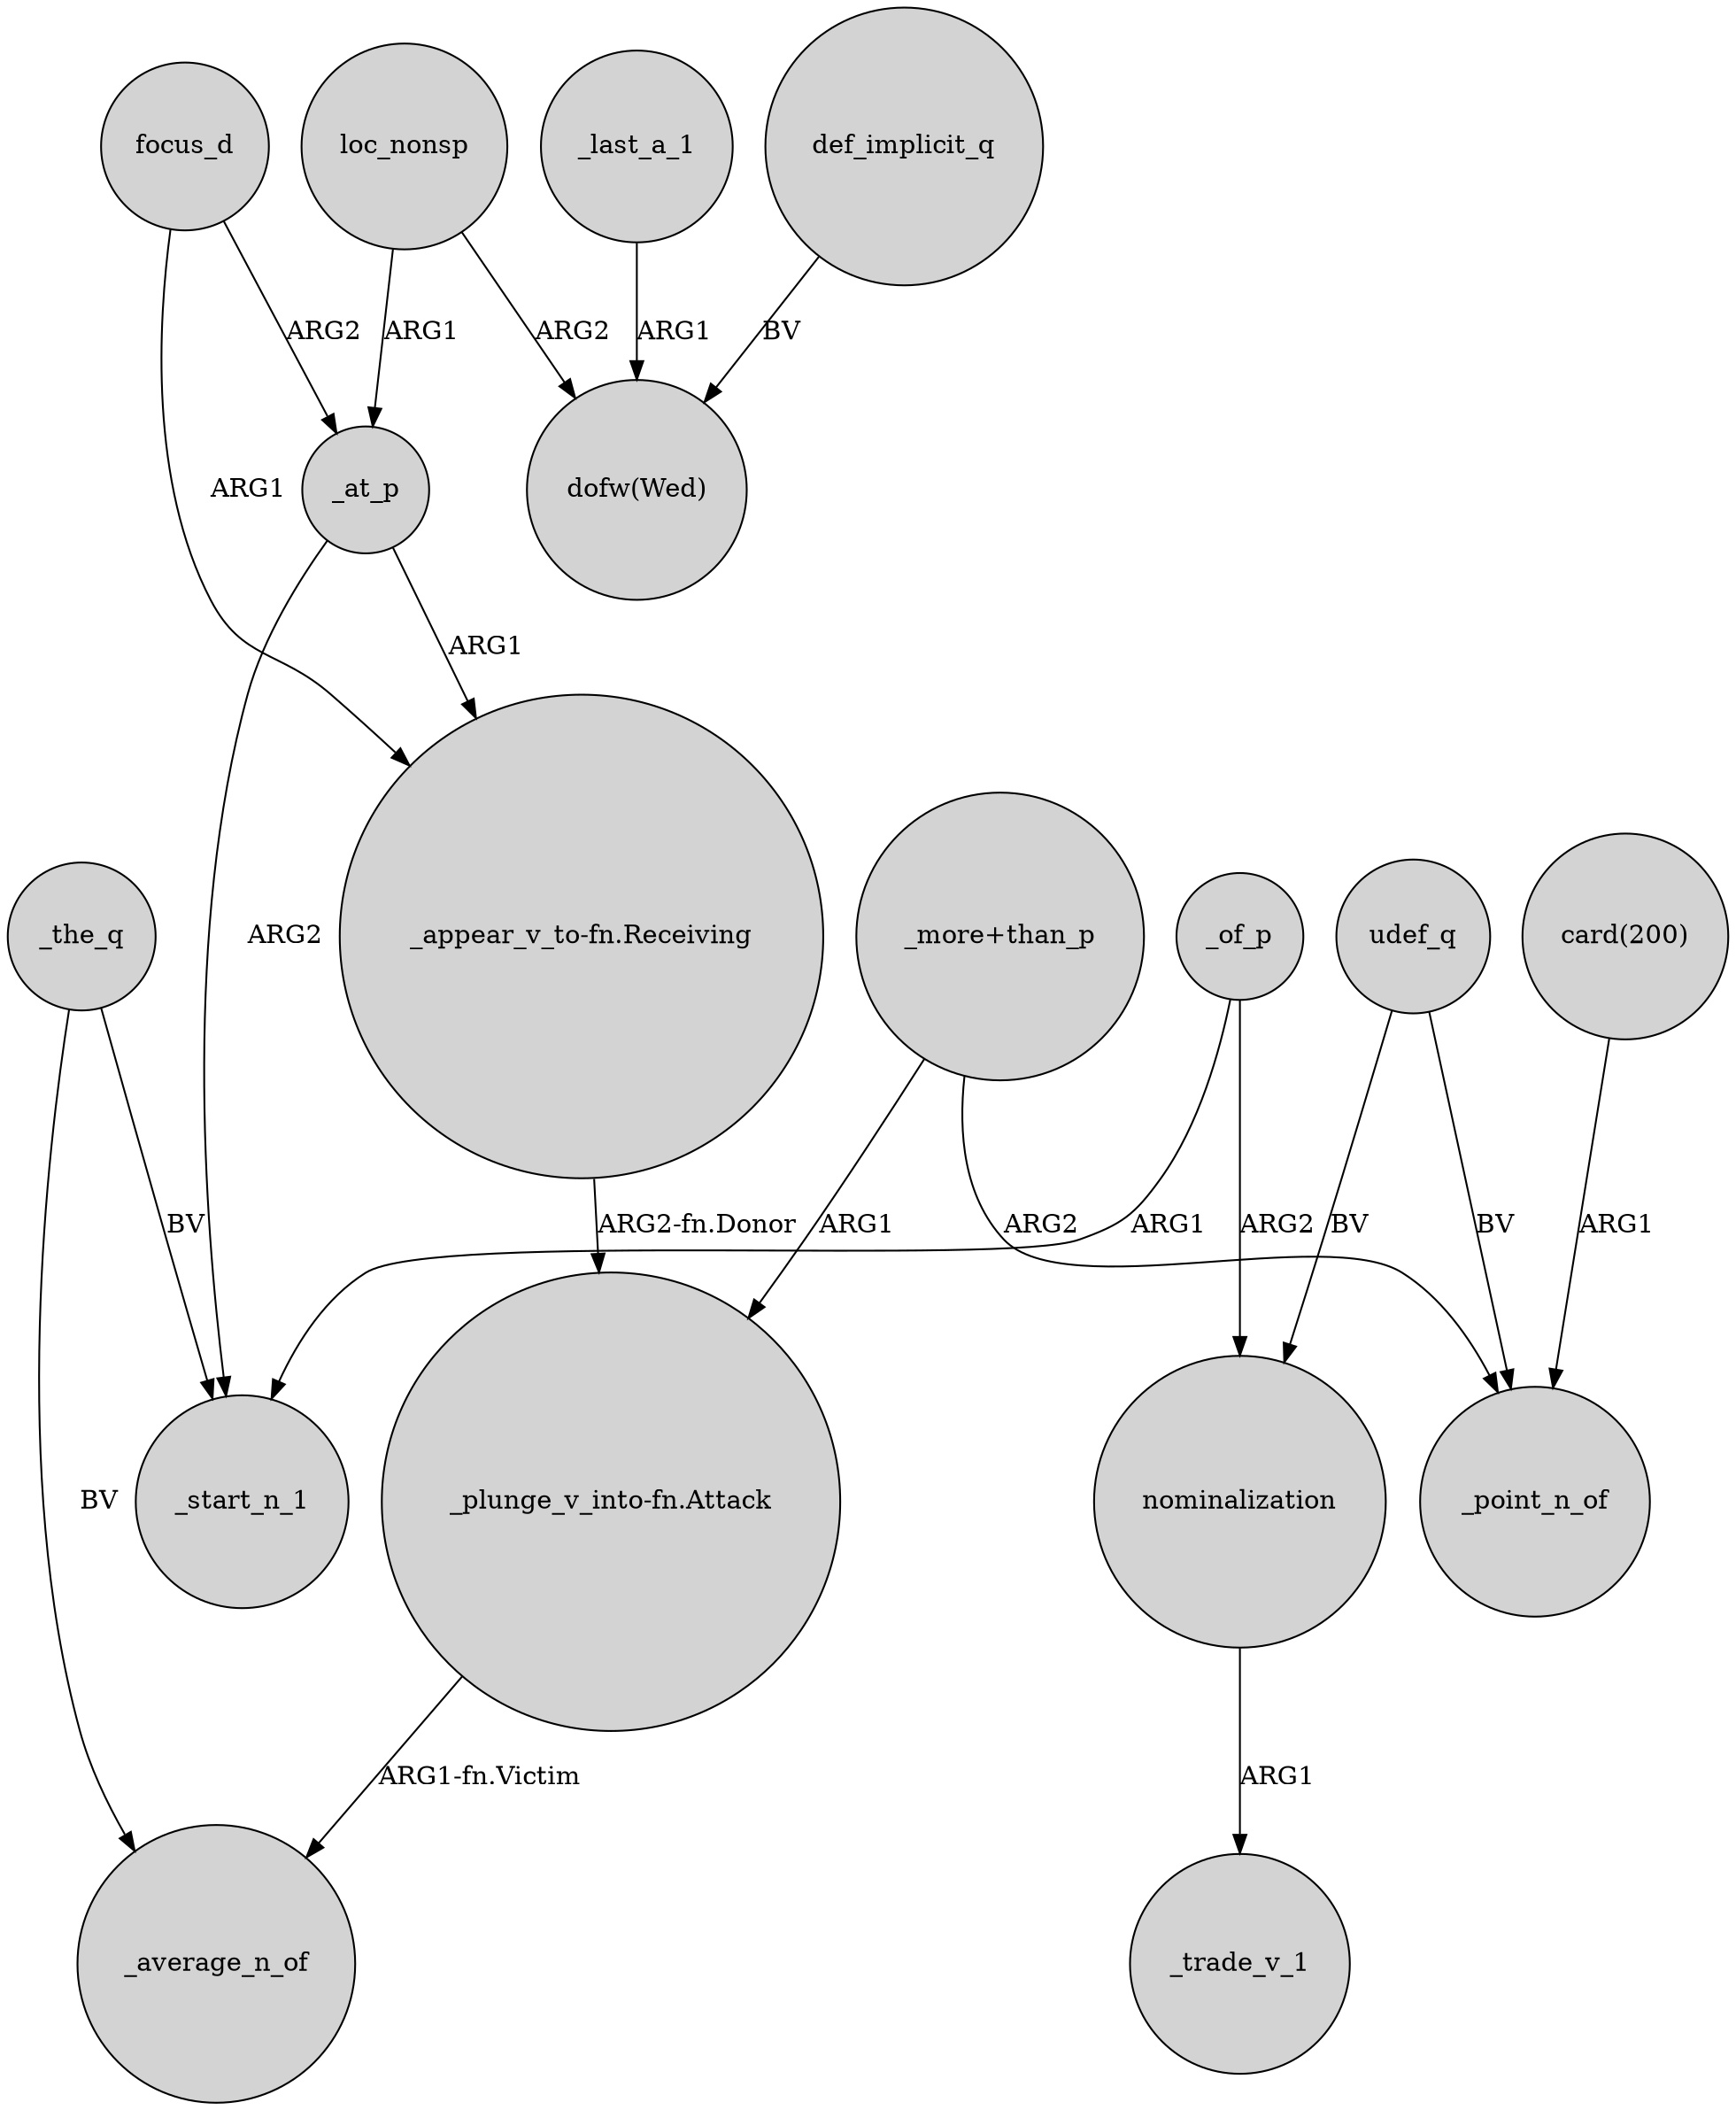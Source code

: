 digraph {
	node [shape=circle style=filled]
	_at_p -> "_appear_v_to-fn.Receiving" [label=ARG1]
	loc_nonsp -> _at_p [label=ARG1]
	loc_nonsp -> "dofw(Wed)" [label=ARG2]
	_of_p -> _start_n_1 [label=ARG1]
	"_appear_v_to-fn.Receiving" -> "_plunge_v_into-fn.Attack" [label="ARG2-fn.Donor"]
	_the_q -> _average_n_of [label=BV]
	udef_q -> nominalization [label=BV]
	"_more+than_p" -> _point_n_of [label=ARG2]
	focus_d -> _at_p [label=ARG2]
	focus_d -> "_appear_v_to-fn.Receiving" [label=ARG1]
	_of_p -> nominalization [label=ARG2]
	_last_a_1 -> "dofw(Wed)" [label=ARG1]
	"_plunge_v_into-fn.Attack" -> _average_n_of [label="ARG1-fn.Victim"]
	"card(200)" -> _point_n_of [label=ARG1]
	def_implicit_q -> "dofw(Wed)" [label=BV]
	_the_q -> _start_n_1 [label=BV]
	_at_p -> _start_n_1 [label=ARG2]
	udef_q -> _point_n_of [label=BV]
	"_more+than_p" -> "_plunge_v_into-fn.Attack" [label=ARG1]
	nominalization -> _trade_v_1 [label=ARG1]
}
